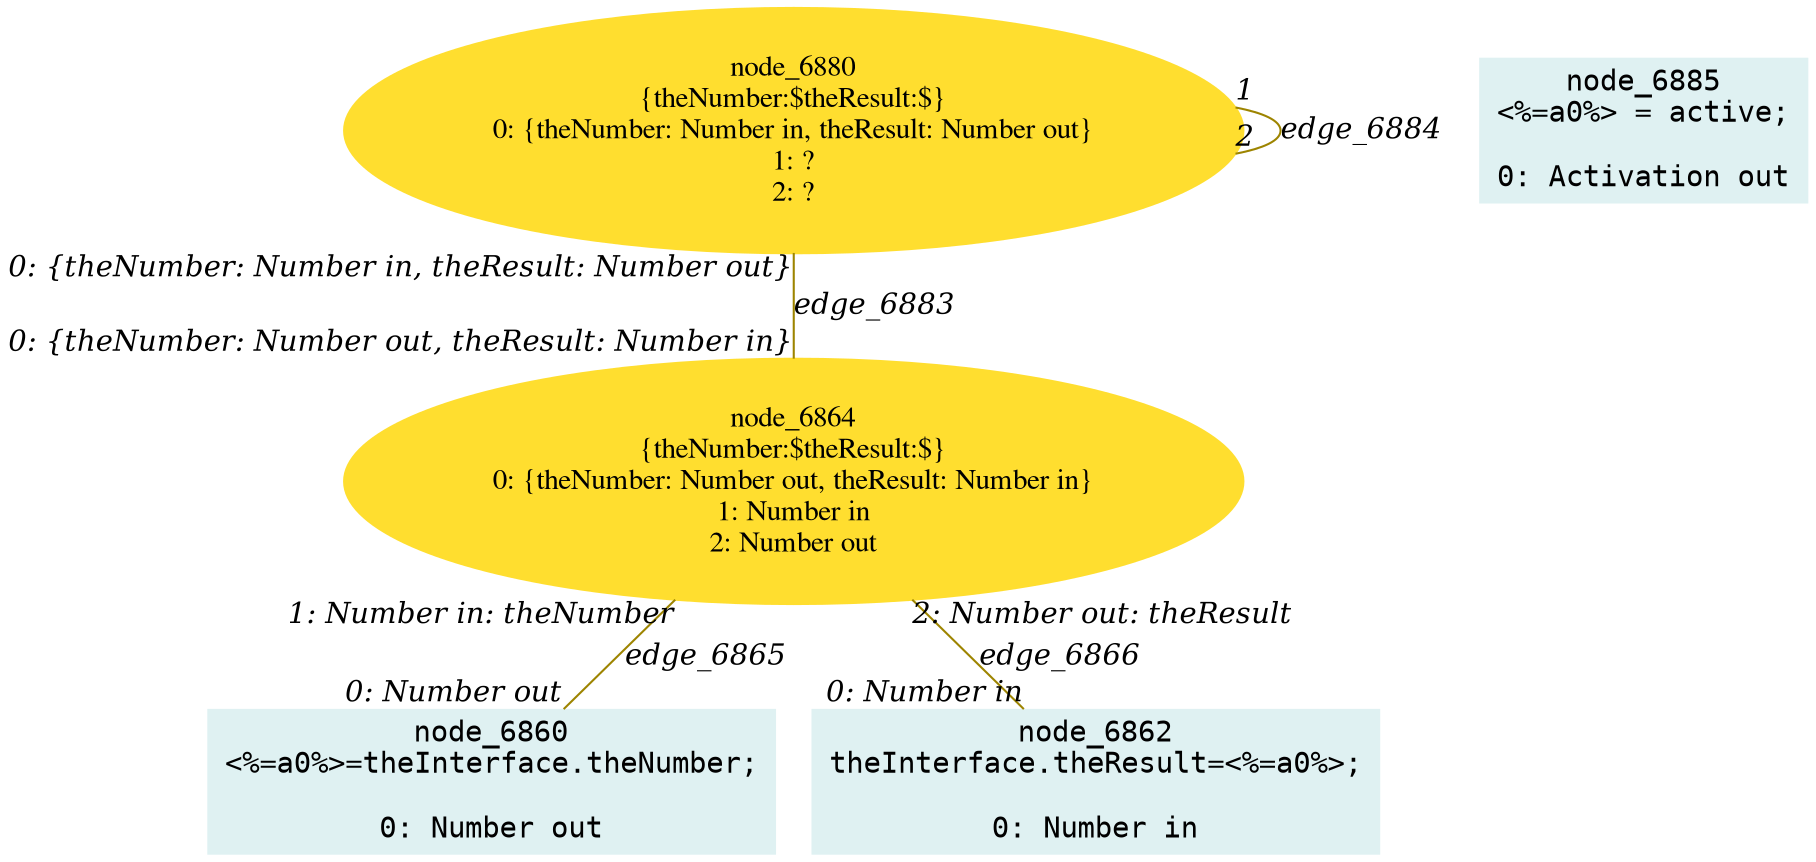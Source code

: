 digraph g{node_6860 [shape="box", style="filled", color="#dff1f2", fontname="Courier", label="node_6860
<%=a0%>=theInterface.theNumber;

0: Number out" ]
node_6862 [shape="box", style="filled", color="#dff1f2", fontname="Courier", label="node_6862
theInterface.theResult=<%=a0%>;

0: Number in" ]
node_6864 [shape="ellipse", style="filled", color="#ffde2f", fontname="Times", label="node_6864
{theNumber:$theResult:$}
0: {theNumber: Number out, theResult: Number in}
1: Number in
2: Number out" ]
node_6880 [shape="ellipse", style="filled", color="#ffde2f", fontname="Times", label="node_6880
{theNumber:$theResult:$}
0: {theNumber: Number in, theResult: Number out}
1: ?
2: ?" ]
node_6885 [shape="box", style="filled", color="#dff1f2", fontname="Courier", label="node_6885
<%=a0%> = active;

0: Activation out" ]
node_6864 -> node_6860 [dir=none, arrowHead=none, fontname="Times-Italic", arrowsize=1, color="#9d8400", label="edge_6865",  headlabel="0: Number out", taillabel="1: Number in: theNumber" ]
node_6864 -> node_6862 [dir=none, arrowHead=none, fontname="Times-Italic", arrowsize=1, color="#9d8400", label="edge_6866",  headlabel="0: Number in", taillabel="2: Number out: theResult" ]
node_6880 -> node_6864 [dir=none, arrowHead=none, fontname="Times-Italic", arrowsize=1, color="#9d8400", label="edge_6883",  headlabel="0: {theNumber: Number out, theResult: Number in}", taillabel="0: {theNumber: Number in, theResult: Number out}" ]
node_6880 -> node_6880 [dir=none, arrowHead=none, fontname="Times-Italic", arrowsize=1, color="#9d8400", label="edge_6884",  headlabel="2", taillabel="1" ]
}